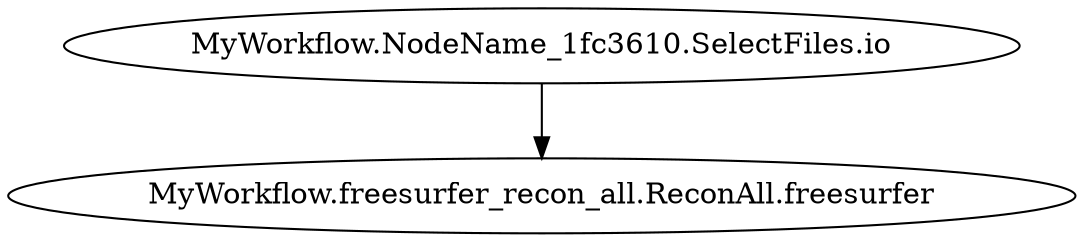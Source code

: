 strict digraph  {
"MyWorkflow.NodeName_1fc3610.SelectFiles.io";
"MyWorkflow.freesurfer_recon_all.ReconAll.freesurfer";
"MyWorkflow.NodeName_1fc3610.SelectFiles.io" -> "MyWorkflow.freesurfer_recon_all.ReconAll.freesurfer";
}

